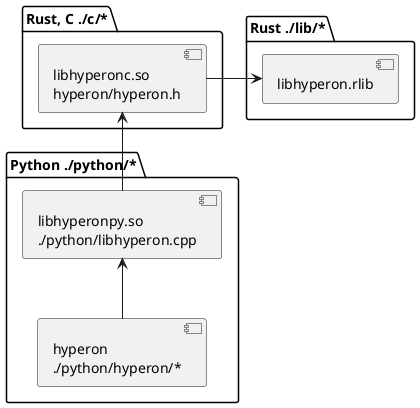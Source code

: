 @startuml

package "Rust ./lib/*" {
  [libhyperon.rlib] as libhyperon
}

package "Rust, C ./c/*" {
  [libhyperonc.so\nhyperon/hyperon.h] as libhyperonc
}

package "Python ./python/*" {
  [libhyperonpy.so\n./python/libhyperon.cpp] as libhyperonpy
  [hyperon\n./python/hyperon/*] as hyperonpy
}

libhyperonc -> libhyperon
libhyperonpy -u-> libhyperonc
hyperonpy -u-> libhyperonpy

@enduml
